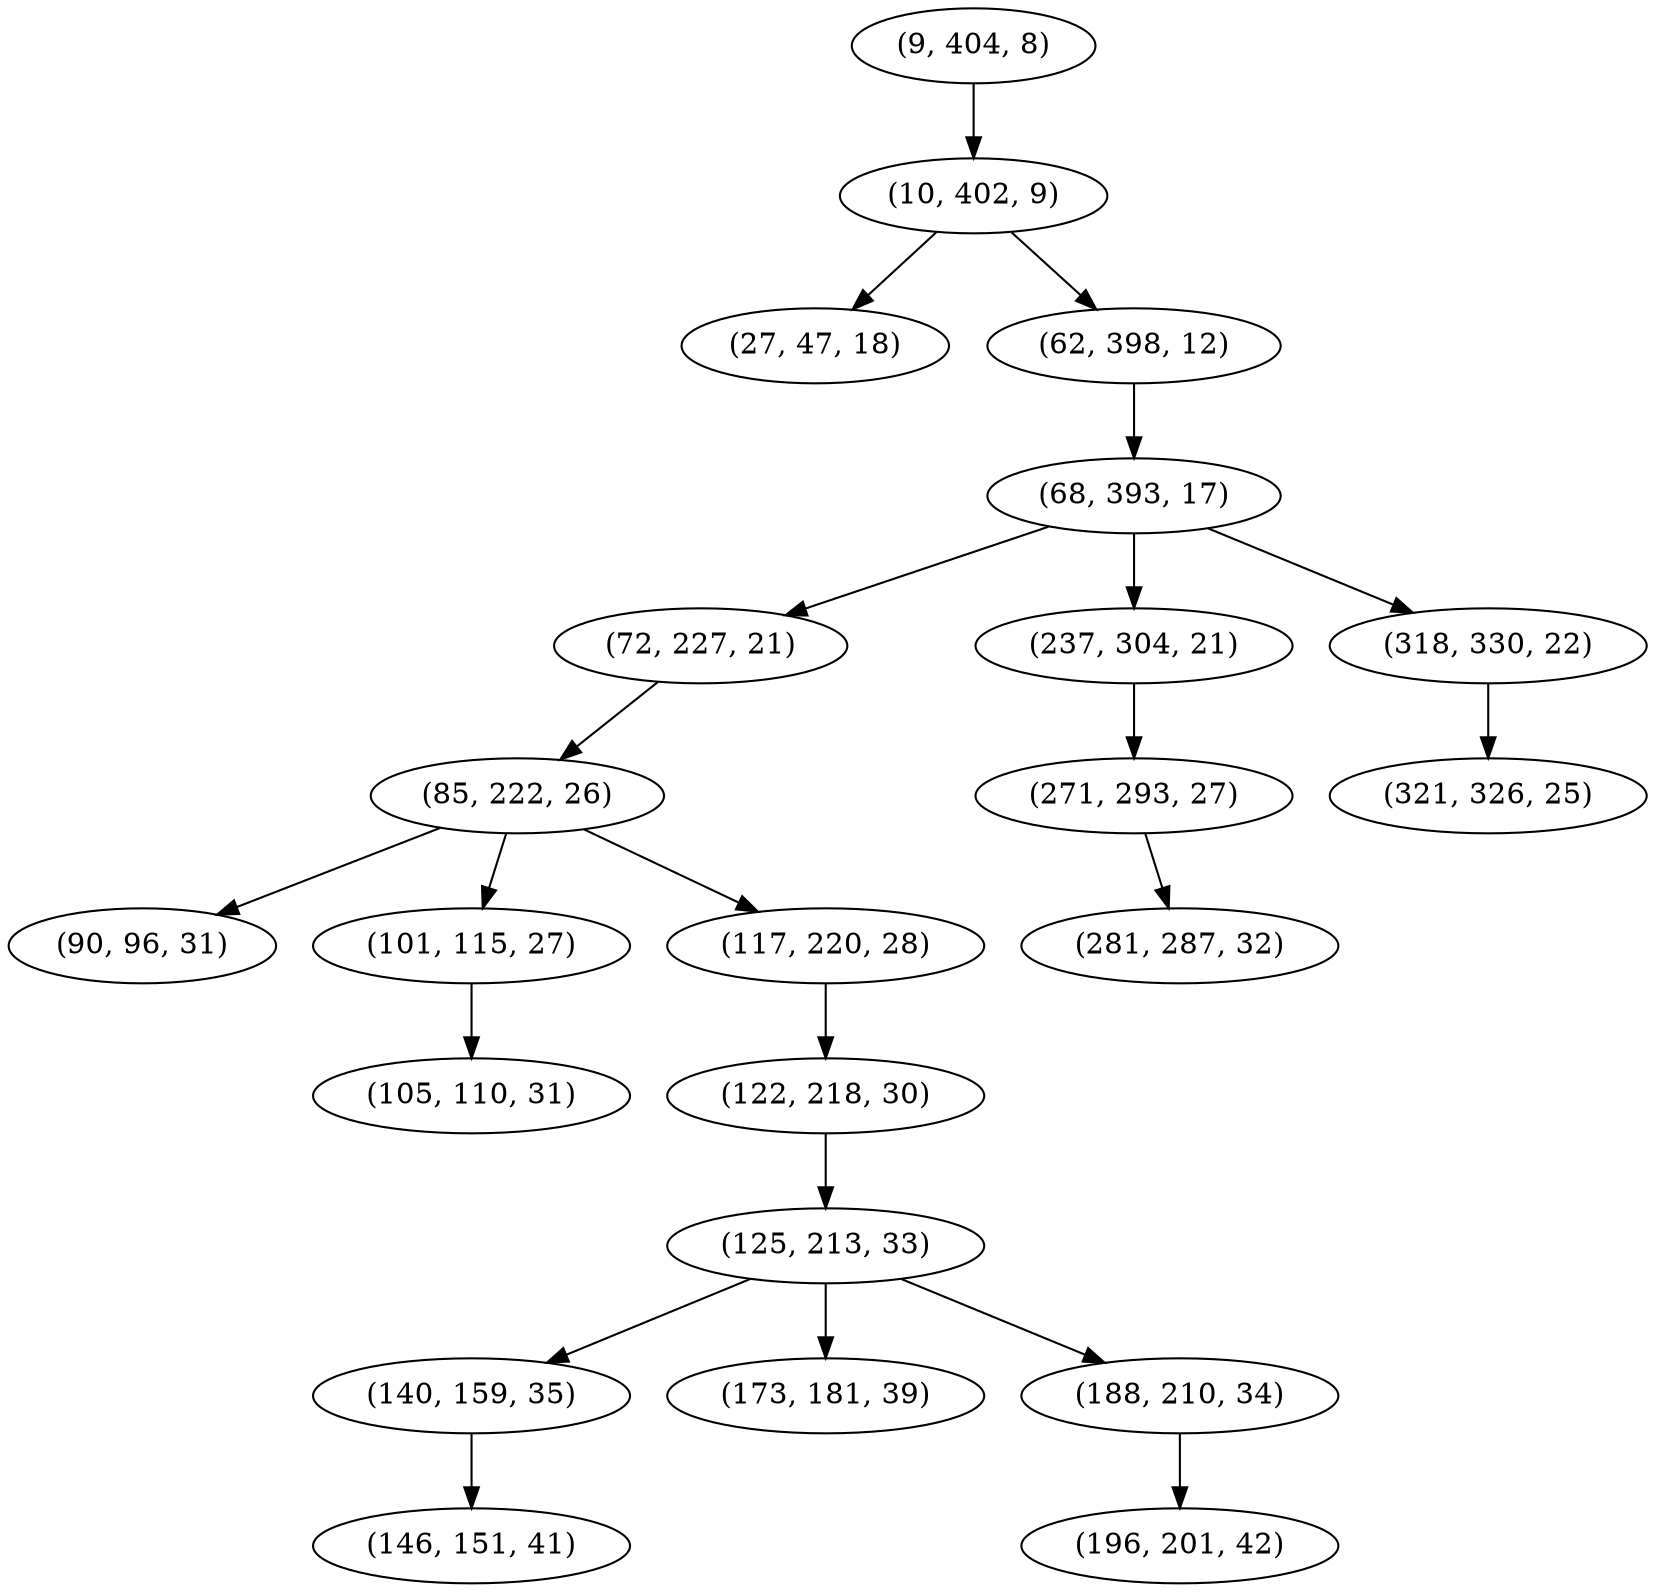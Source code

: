 digraph tree {
    "(9, 404, 8)";
    "(10, 402, 9)";
    "(27, 47, 18)";
    "(62, 398, 12)";
    "(68, 393, 17)";
    "(72, 227, 21)";
    "(85, 222, 26)";
    "(90, 96, 31)";
    "(101, 115, 27)";
    "(105, 110, 31)";
    "(117, 220, 28)";
    "(122, 218, 30)";
    "(125, 213, 33)";
    "(140, 159, 35)";
    "(146, 151, 41)";
    "(173, 181, 39)";
    "(188, 210, 34)";
    "(196, 201, 42)";
    "(237, 304, 21)";
    "(271, 293, 27)";
    "(281, 287, 32)";
    "(318, 330, 22)";
    "(321, 326, 25)";
    "(9, 404, 8)" -> "(10, 402, 9)";
    "(10, 402, 9)" -> "(27, 47, 18)";
    "(10, 402, 9)" -> "(62, 398, 12)";
    "(62, 398, 12)" -> "(68, 393, 17)";
    "(68, 393, 17)" -> "(72, 227, 21)";
    "(68, 393, 17)" -> "(237, 304, 21)";
    "(68, 393, 17)" -> "(318, 330, 22)";
    "(72, 227, 21)" -> "(85, 222, 26)";
    "(85, 222, 26)" -> "(90, 96, 31)";
    "(85, 222, 26)" -> "(101, 115, 27)";
    "(85, 222, 26)" -> "(117, 220, 28)";
    "(101, 115, 27)" -> "(105, 110, 31)";
    "(117, 220, 28)" -> "(122, 218, 30)";
    "(122, 218, 30)" -> "(125, 213, 33)";
    "(125, 213, 33)" -> "(140, 159, 35)";
    "(125, 213, 33)" -> "(173, 181, 39)";
    "(125, 213, 33)" -> "(188, 210, 34)";
    "(140, 159, 35)" -> "(146, 151, 41)";
    "(188, 210, 34)" -> "(196, 201, 42)";
    "(237, 304, 21)" -> "(271, 293, 27)";
    "(271, 293, 27)" -> "(281, 287, 32)";
    "(318, 330, 22)" -> "(321, 326, 25)";
}
